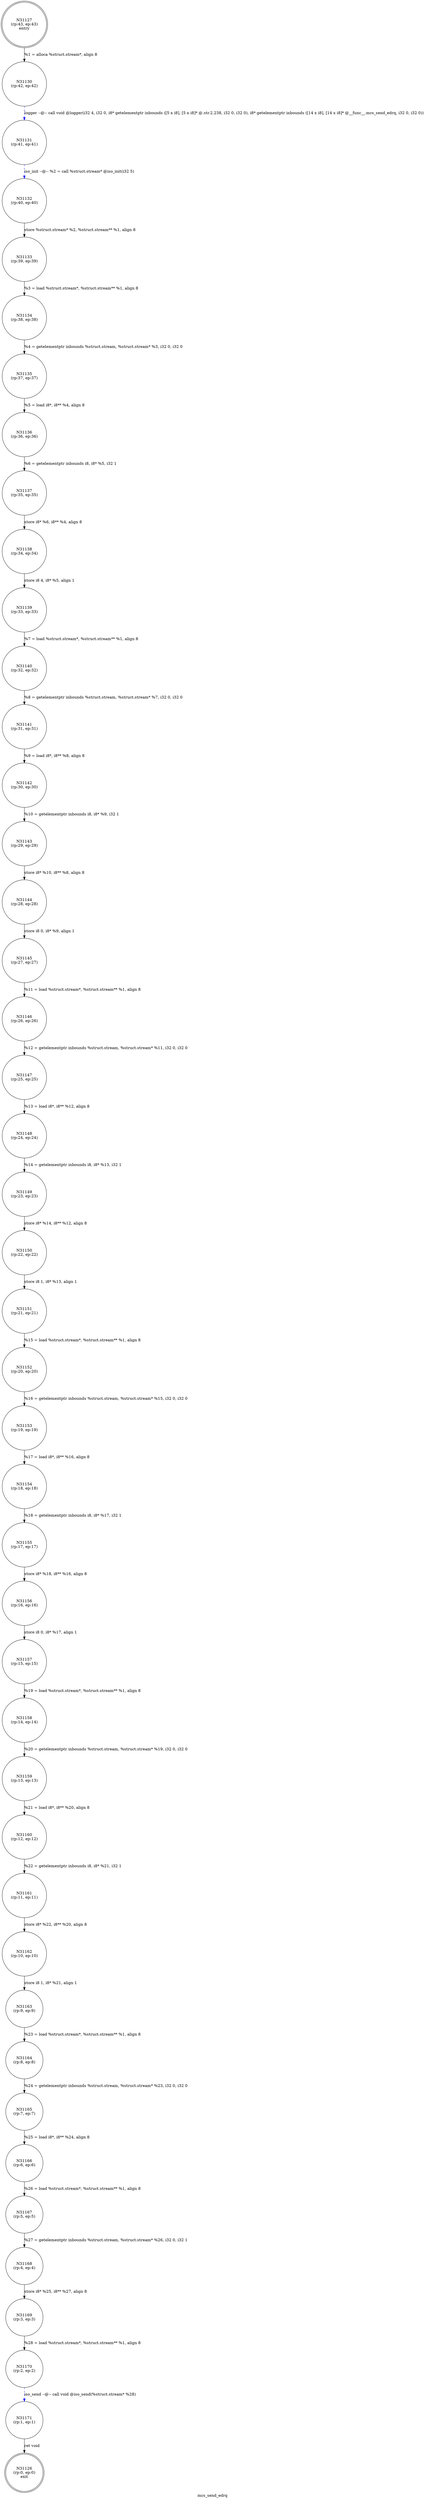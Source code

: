 digraph mcs_send_edrq {
label="mcs_send_edrq"
31126 [label="N31126\n(rp:0, ep:0)\nexit", shape="doublecircle"]
31127 [label="N31127\n(rp:43, ep:43)\nentry", shape="doublecircle"]
31127 -> 31130 [label="%1 = alloca %struct.stream*, align 8"]
31130 [label="N31130\n(rp:42, ep:42)", shape="circle"]
31130 -> 31131 [label="logger --@-- call void @logger(i32 4, i32 0, i8* getelementptr inbounds ([5 x i8], [5 x i8]* @.str.2.238, i32 0, i32 0), i8* getelementptr inbounds ([14 x i8], [14 x i8]* @__func__.mcs_send_edrq, i32 0, i32 0))", style="dashed", color="blue"]
31131 [label="N31131\n(rp:41, ep:41)", shape="circle"]
31131 -> 31132 [label="iso_init --@-- %2 = call %struct.stream* @iso_init(i32 5)", style="dashed", color="blue"]
31132 [label="N31132\n(rp:40, ep:40)", shape="circle"]
31132 -> 31133 [label="store %struct.stream* %2, %struct.stream** %1, align 8"]
31133 [label="N31133\n(rp:39, ep:39)", shape="circle"]
31133 -> 31134 [label="%3 = load %struct.stream*, %struct.stream** %1, align 8"]
31134 [label="N31134\n(rp:38, ep:38)", shape="circle"]
31134 -> 31135 [label="%4 = getelementptr inbounds %struct.stream, %struct.stream* %3, i32 0, i32 0"]
31135 [label="N31135\n(rp:37, ep:37)", shape="circle"]
31135 -> 31136 [label="%5 = load i8*, i8** %4, align 8"]
31136 [label="N31136\n(rp:36, ep:36)", shape="circle"]
31136 -> 31137 [label="%6 = getelementptr inbounds i8, i8* %5, i32 1"]
31137 [label="N31137\n(rp:35, ep:35)", shape="circle"]
31137 -> 31138 [label="store i8* %6, i8** %4, align 8"]
31138 [label="N31138\n(rp:34, ep:34)", shape="circle"]
31138 -> 31139 [label="store i8 4, i8* %5, align 1"]
31139 [label="N31139\n(rp:33, ep:33)", shape="circle"]
31139 -> 31140 [label="%7 = load %struct.stream*, %struct.stream** %1, align 8"]
31140 [label="N31140\n(rp:32, ep:32)", shape="circle"]
31140 -> 31141 [label="%8 = getelementptr inbounds %struct.stream, %struct.stream* %7, i32 0, i32 0"]
31141 [label="N31141\n(rp:31, ep:31)", shape="circle"]
31141 -> 31142 [label="%9 = load i8*, i8** %8, align 8"]
31142 [label="N31142\n(rp:30, ep:30)", shape="circle"]
31142 -> 31143 [label="%10 = getelementptr inbounds i8, i8* %9, i32 1"]
31143 [label="N31143\n(rp:29, ep:29)", shape="circle"]
31143 -> 31144 [label="store i8* %10, i8** %8, align 8"]
31144 [label="N31144\n(rp:28, ep:28)", shape="circle"]
31144 -> 31145 [label="store i8 0, i8* %9, align 1"]
31145 [label="N31145\n(rp:27, ep:27)", shape="circle"]
31145 -> 31146 [label="%11 = load %struct.stream*, %struct.stream** %1, align 8"]
31146 [label="N31146\n(rp:26, ep:26)", shape="circle"]
31146 -> 31147 [label="%12 = getelementptr inbounds %struct.stream, %struct.stream* %11, i32 0, i32 0"]
31147 [label="N31147\n(rp:25, ep:25)", shape="circle"]
31147 -> 31148 [label="%13 = load i8*, i8** %12, align 8"]
31148 [label="N31148\n(rp:24, ep:24)", shape="circle"]
31148 -> 31149 [label="%14 = getelementptr inbounds i8, i8* %13, i32 1"]
31149 [label="N31149\n(rp:23, ep:23)", shape="circle"]
31149 -> 31150 [label="store i8* %14, i8** %12, align 8"]
31150 [label="N31150\n(rp:22, ep:22)", shape="circle"]
31150 -> 31151 [label="store i8 1, i8* %13, align 1"]
31151 [label="N31151\n(rp:21, ep:21)", shape="circle"]
31151 -> 31152 [label="%15 = load %struct.stream*, %struct.stream** %1, align 8"]
31152 [label="N31152\n(rp:20, ep:20)", shape="circle"]
31152 -> 31153 [label="%16 = getelementptr inbounds %struct.stream, %struct.stream* %15, i32 0, i32 0"]
31153 [label="N31153\n(rp:19, ep:19)", shape="circle"]
31153 -> 31154 [label="%17 = load i8*, i8** %16, align 8"]
31154 [label="N31154\n(rp:18, ep:18)", shape="circle"]
31154 -> 31155 [label="%18 = getelementptr inbounds i8, i8* %17, i32 1"]
31155 [label="N31155\n(rp:17, ep:17)", shape="circle"]
31155 -> 31156 [label="store i8* %18, i8** %16, align 8"]
31156 [label="N31156\n(rp:16, ep:16)", shape="circle"]
31156 -> 31157 [label="store i8 0, i8* %17, align 1"]
31157 [label="N31157\n(rp:15, ep:15)", shape="circle"]
31157 -> 31158 [label="%19 = load %struct.stream*, %struct.stream** %1, align 8"]
31158 [label="N31158\n(rp:14, ep:14)", shape="circle"]
31158 -> 31159 [label="%20 = getelementptr inbounds %struct.stream, %struct.stream* %19, i32 0, i32 0"]
31159 [label="N31159\n(rp:13, ep:13)", shape="circle"]
31159 -> 31160 [label="%21 = load i8*, i8** %20, align 8"]
31160 [label="N31160\n(rp:12, ep:12)", shape="circle"]
31160 -> 31161 [label="%22 = getelementptr inbounds i8, i8* %21, i32 1"]
31161 [label="N31161\n(rp:11, ep:11)", shape="circle"]
31161 -> 31162 [label="store i8* %22, i8** %20, align 8"]
31162 [label="N31162\n(rp:10, ep:10)", shape="circle"]
31162 -> 31163 [label="store i8 1, i8* %21, align 1"]
31163 [label="N31163\n(rp:9, ep:9)", shape="circle"]
31163 -> 31164 [label="%23 = load %struct.stream*, %struct.stream** %1, align 8"]
31164 [label="N31164\n(rp:8, ep:8)", shape="circle"]
31164 -> 31165 [label="%24 = getelementptr inbounds %struct.stream, %struct.stream* %23, i32 0, i32 0"]
31165 [label="N31165\n(rp:7, ep:7)", shape="circle"]
31165 -> 31166 [label="%25 = load i8*, i8** %24, align 8"]
31166 [label="N31166\n(rp:6, ep:6)", shape="circle"]
31166 -> 31167 [label="%26 = load %struct.stream*, %struct.stream** %1, align 8"]
31167 [label="N31167\n(rp:5, ep:5)", shape="circle"]
31167 -> 31168 [label="%27 = getelementptr inbounds %struct.stream, %struct.stream* %26, i32 0, i32 1"]
31168 [label="N31168\n(rp:4, ep:4)", shape="circle"]
31168 -> 31169 [label="store i8* %25, i8** %27, align 8"]
31169 [label="N31169\n(rp:3, ep:3)", shape="circle"]
31169 -> 31170 [label="%28 = load %struct.stream*, %struct.stream** %1, align 8"]
31170 [label="N31170\n(rp:2, ep:2)", shape="circle"]
31170 -> 31171 [label="iso_send --@-- call void @iso_send(%struct.stream* %28)", style="dashed", color="blue"]
31171 [label="N31171\n(rp:1, ep:1)", shape="circle"]
31171 -> 31126 [label="ret void"]
}
